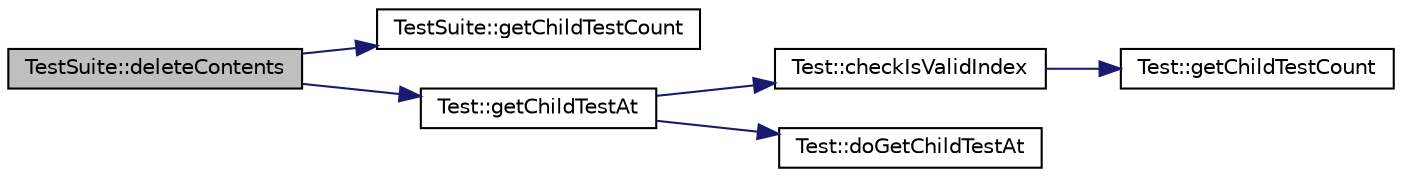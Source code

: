 digraph "TestSuite::deleteContents"
{
  edge [fontname="Helvetica",fontsize="10",labelfontname="Helvetica",labelfontsize="10"];
  node [fontname="Helvetica",fontsize="10",shape=record];
  rankdir="LR";
  Node1 [label="TestSuite::deleteContents",height=0.2,width=0.4,color="black", fillcolor="grey75", style="filled", fontcolor="black"];
  Node1 -> Node2 [color="midnightblue",fontsize="10",style="solid",fontname="Helvetica"];
  Node2 [label="TestSuite::getChildTestCount",height=0.2,width=0.4,color="black", fillcolor="white", style="filled",URL="$class_test_suite.html#aeaabfd3afef12412cd390b90128a7d87",tooltip="Returns the number of direct child of the test. "];
  Node1 -> Node3 [color="midnightblue",fontsize="10",style="solid",fontname="Helvetica"];
  Node3 [label="Test::getChildTestAt",height=0.2,width=0.4,color="black", fillcolor="white", style="filled",URL="$class_test.html#a5311b8b24ec3d92f749272f5c642d42f",tooltip="Returns the child test of the specified index. "];
  Node3 -> Node4 [color="midnightblue",fontsize="10",style="solid",fontname="Helvetica"];
  Node4 [label="Test::checkIsValidIndex",height=0.2,width=0.4,color="black", fillcolor="white", style="filled",URL="$class_test.html#a74f13006fbb12c41bf4afaf1f232b284"];
  Node4 -> Node5 [color="midnightblue",fontsize="10",style="solid",fontname="Helvetica"];
  Node5 [label="Test::getChildTestCount",height=0.2,width=0.4,color="black", fillcolor="white", style="filled",URL="$class_test.html#a7aaab95037b7222573471074c56df85b",tooltip="Returns the number of direct child of the test. "];
  Node3 -> Node6 [color="midnightblue",fontsize="10",style="solid",fontname="Helvetica"];
  Node6 [label="Test::doGetChildTestAt",height=0.2,width=0.4,color="black", fillcolor="white", style="filled",URL="$class_test.html#a5c2ca854987799dca293ba78689bf64d",tooltip="Returns the child test of the specified valid index. "];
}
